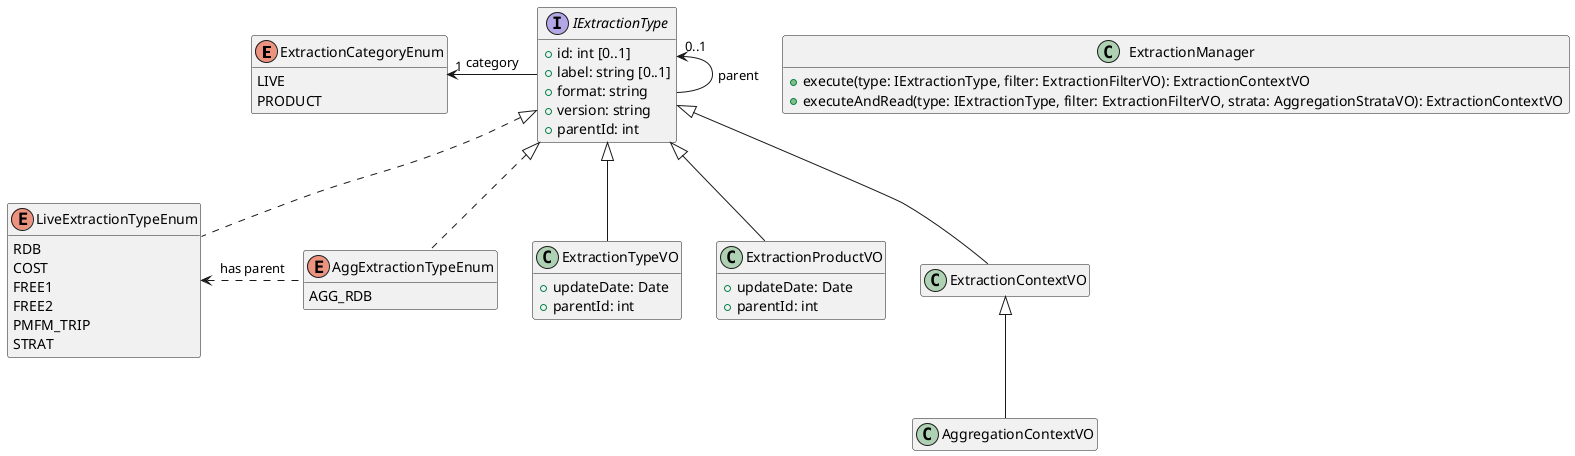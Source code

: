 @startuml
hide empty members

enum ExtractionCategoryEnum {
    LIVE
    PRODUCT
}
enum LiveExtractionTypeEnum implements IExtractionType {
    RDB
    COST
    FREE1
    FREE2
    PMFM_TRIP
    STRAT
}

enum AggExtractionTypeEnum implements IExtractionType {
    AGG_RDB
}

AggExtractionTypeEnum .left.> LiveExtractionTypeEnum: "has parent"

interface IExtractionType {
    +id: int [0..1]
    +label: string [0..1]
    +format: string
    +version: string
    +parentId: int
}

IExtractionType -left-> "1" ExtractionCategoryEnum : category

IExtractionType "0..1" <--  IExtractionType: parent

class ExtractionTypeVO extends IExtractionType {
    +updateDate: Date
    +parentId: int
}

class ExtractionProductVO extends IExtractionType {
    +updateDate: Date
    +parentId: int
}

class ExtractionContextVO extends IExtractionType {
}

class AggregationContextVO extends ExtractionContextVO {
}

class ExtractionManager {
    +execute(type: IExtractionType, filter: ExtractionFilterVO): ExtractionContextVO
    +executeAndRead(type: IExtractionType, filter: ExtractionFilterVO, strata: AggregationStrataVO): ExtractionContextVO
}

@enduml
